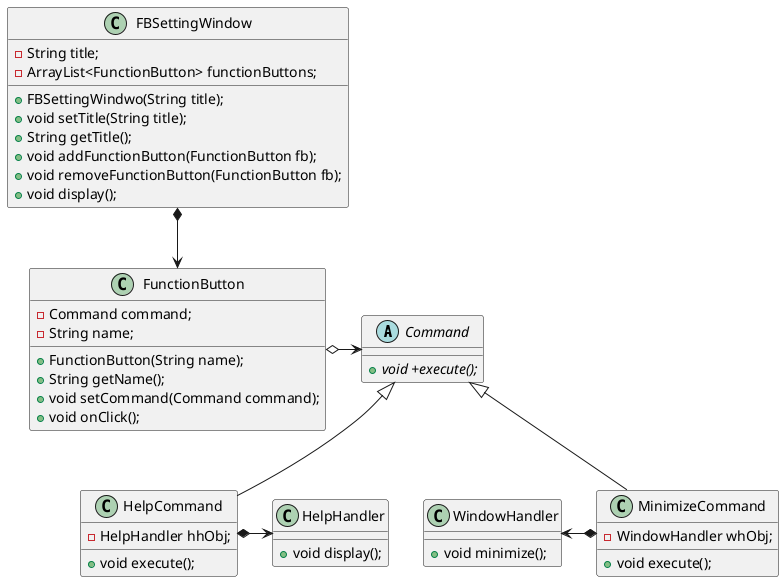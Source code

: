 @startuml

abstract class Command{
+{abstract} void +execute();
}

class MinimizeCommand{
-WindowHandler whObj;
+void execute();
}

class WindowHandler{
+void minimize();
}

class HelpCommand{
-HelpHandler hhObj;
+void execute();
}

class HelpHandler{
+void display();
}

class FunctionButton{
-Command command;
-String name;
+FunctionButton(String name);
+String getName();
+void setCommand(Command command);
+void onClick();
}

class FBSettingWindow{
-String title;
-ArrayList<FunctionButton> functionButtons;
+FBSettingWindwo(String title);
+void setTitle(String title);
+String getTitle();
+void addFunctionButton(FunctionButton fb);
+void removeFunctionButton(FunctionButton fb);
+void display();
}

MinimizeCommand -up-|>Command
HelpCommand -up-|>Command
WindowHandler <-right-* MinimizeCommand
HelpHandler <-left-* HelpCommand
FunctionButton o-right->Command
FBSettingWindow *-->FunctionButton


@enduml